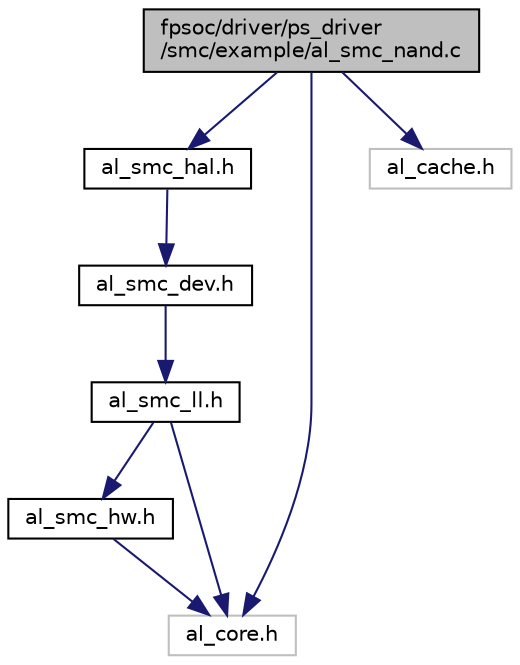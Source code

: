 digraph "fpsoc/driver/ps_driver/smc/example/al_smc_nand.c"
{
  edge [fontname="Helvetica",fontsize="10",labelfontname="Helvetica",labelfontsize="10"];
  node [fontname="Helvetica",fontsize="10",shape=record];
  Node0 [label="fpsoc/driver/ps_driver\l/smc/example/al_smc_nand.c",height=0.2,width=0.4,color="black", fillcolor="grey75", style="filled", fontcolor="black"];
  Node0 -> Node1 [color="midnightblue",fontsize="10",style="solid",fontname="Helvetica"];
  Node1 [label="al_smc_hal.h",height=0.2,width=0.4,color="black", fillcolor="white", style="filled",URL="$al__smc__hal_8h.html"];
  Node1 -> Node2 [color="midnightblue",fontsize="10",style="solid",fontname="Helvetica"];
  Node2 [label="al_smc_dev.h",height=0.2,width=0.4,color="black", fillcolor="white", style="filled",URL="$al__smc__dev_8h.html"];
  Node2 -> Node3 [color="midnightblue",fontsize="10",style="solid",fontname="Helvetica"];
  Node3 [label="al_smc_ll.h",height=0.2,width=0.4,color="black", fillcolor="white", style="filled",URL="$al__smc__ll_8h.html"];
  Node3 -> Node4 [color="midnightblue",fontsize="10",style="solid",fontname="Helvetica"];
  Node4 [label="al_smc_hw.h",height=0.2,width=0.4,color="black", fillcolor="white", style="filled",URL="$al__smc__hw_8h.html"];
  Node4 -> Node5 [color="midnightblue",fontsize="10",style="solid",fontname="Helvetica"];
  Node5 [label="al_core.h",height=0.2,width=0.4,color="grey75", fillcolor="white", style="filled"];
  Node3 -> Node5 [color="midnightblue",fontsize="10",style="solid",fontname="Helvetica"];
  Node0 -> Node5 [color="midnightblue",fontsize="10",style="solid",fontname="Helvetica"];
  Node0 -> Node6 [color="midnightblue",fontsize="10",style="solid",fontname="Helvetica"];
  Node6 [label="al_cache.h",height=0.2,width=0.4,color="grey75", fillcolor="white", style="filled"];
}
